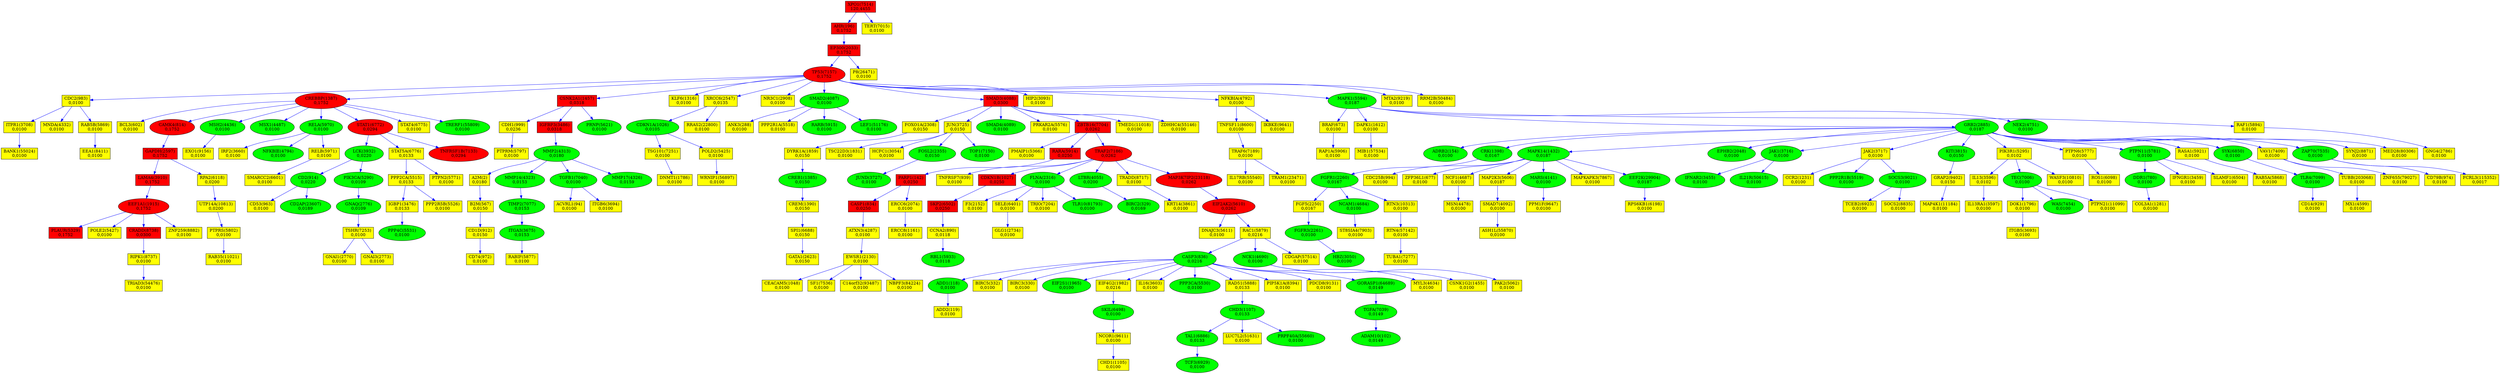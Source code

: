 digraph tmp_ans1 {
N_0 [shape = ellipse, style = filled, fillcolor = green, label = "ADD1(118)\n0,0100"];
N_1 [shape = box, style = filled, fillcolor = yellow, label = "ADD2(119)\n0,0100"];
N_2 [shape = box, style = filled, fillcolor = red, label = "PARP1(142)\n0,0250"];
N_3 [shape = ellipse, style = filled, fillcolor = green, label = "ADRB2(154)\n0,0100"];
N_4 [shape = box, style = filled, fillcolor = red, label = "AHR(196)\n0,1752"];
N_5 [shape = box, style = filled, fillcolor = yellow, label = "A2M(2)\n0,0180"];
N_6 [shape = box, style = filled, fillcolor = yellow, label = "ACVRL1(94)\n0,0100"];
N_7 [shape = box, style = filled, fillcolor = yellow, label = "BIRC5(332)\n0,0100"];
N_8 [shape = ellipse, style = filled, fillcolor = green, label = "ADAM10(102)\n0,0149"];
N_9 [shape = box, style = filled, fillcolor = yellow, label = "B2M(567)\n0,0150"];
N_10 [shape = box, style = filled, fillcolor = yellow, label = "BRAF(673)\n0,0100"];
N_11 [shape = ellipse, style = filled, fillcolor = green, label = "DDR1(780)\n0,0100"];
N_12 [shape = box, style = filled, fillcolor = red, label = "CASP1(834)\n0,0250"];
N_13 [shape = ellipse, style = filled, fillcolor = green, label = "CASP3(836)\n0,0216"];
N_14 [shape = box, style = filled, fillcolor = yellow, label = "BIRC3(330)\n0,0100"];
N_15 [shape = ellipse, style = filled, fillcolor = green, label = "BIRC2(329)\n0,0169"];
N_16 [shape = ellipse, style = filled, fillcolor = green, label = "CD2(914)\n0,0220"];
N_17 [shape = box, style = filled, fillcolor = yellow, label = "TNFRSF7(939)\n0,0100"];
N_18 [shape = box, style = filled, fillcolor = yellow, label = "CD74(972)\n0,0100"];
N_19 [shape = box, style = filled, fillcolor = yellow, label = "CD1D(912)\n0,0150"];
N_20 [shape = box, style = filled, fillcolor = yellow, label = "CCNA2(890)\n0,0118"];
N_21 [shape = box, style = filled, fillcolor = yellow, label = "CDC2(983)\n0,0100"];
N_22 [shape = box, style = filled, fillcolor = yellow, label = "CDH1(999)\n0,0236"];
N_23 [shape = ellipse, style = filled, fillcolor = green, label = "CDKN1A(1026)\n0,0105"];
N_24 [shape = ellipse, style = filled, fillcolor = green, label = "CHD3(1107)\n0,0133"];
N_25 [shape = box, style = filled, fillcolor = yellow, label = "CDC25B(994)\n0,0100"];
N_26 [shape = box, style = filled, fillcolor = red, label = "CDKN1B(1027)\n0,0250"];
N_27 [shape = box, style = filled, fillcolor = yellow, label = "CCR2(1231)\n0,0100"];
N_28 [shape = box, style = filled, fillcolor = yellow, label = "BCL3(602)\n0,0100"];
N_29 [shape = ellipse, style = filled, fillcolor = green, label = "CREB1(1385)\n0,0150"];
N_30 [shape = ellipse, style = filled, fillcolor = red, label = "CREBBP(1387)\n0,1752"];
N_31 [shape = ellipse, style = filled, fillcolor = red, label = "CAMK4(814)\n0,1752"];
N_32 [shape = box, style = filled, fillcolor = yellow, label = "CREM(1390)\n0,0150"];
N_33 [shape = ellipse, style = filled, fillcolor = green, label = "CRK(1398)\n0,0167"];
N_34 [shape = box, style = filled, fillcolor = yellow, label = "ZFP36L1(677)\n0,0100"];
N_35 [shape = box, style = filled, fillcolor = red, label = "CSNK2A1(1457)\n0,0318"];
N_36 [shape = ellipse, style = filled, fillcolor = green, label = "MAPK14(1432)\n0,0187"];
N_37 [shape = box, style = filled, fillcolor = yellow, label = "CD14(929)\n0,0100"];
N_38 [shape = box, style = filled, fillcolor = yellow, label = "DAPK1(1612)\n0,0100"];
N_39 [shape = box, style = filled, fillcolor = yellow, label = "ERCC8(1161)\n0,0100"];
N_40 [shape = box, style = filled, fillcolor = yellow, label = "DNMT1(1786)\n0,0100"];
N_41 [shape = box, style = filled, fillcolor = yellow, label = "TSC22D3(1831)\n0,0100"];
N_42 [shape = ellipse, style = filled, fillcolor = red, label = "EEF1A1(1915)\n0,1752"];
N_43 [shape = box, style = filled, fillcolor = yellow, label = "KLF6(1316)\n0,0100"];
N_44 [shape = ellipse, style = filled, fillcolor = green, label = "EIF2S1(1965)\n0,0100"];
N_45 [shape = box, style = filled, fillcolor = yellow, label = "EIF4G2(1982)\n0,0216"];
N_46 [shape = box, style = filled, fillcolor = red, label = "EP300(2033)\n0,1752"];
N_47 [shape = ellipse, style = filled, fillcolor = green, label = "EPHB2(2048)\n0,0100"];
N_48 [shape = box, style = filled, fillcolor = yellow, label = "CEACAM5(1048)\n0,0100"];
N_49 [shape = box, style = filled, fillcolor = yellow, label = "EWSR1(2130)\n0,0100"];
N_50 [shape = box, style = filled, fillcolor = yellow, label = "F3(2152)\n0,0100"];
N_51 [shape = box, style = filled, fillcolor = yellow, label = "DOK1(1796)\n0,0100"];
N_52 [shape = box, style = filled, fillcolor = yellow, label = "COL3A1(1281)\n0,0100"];
N_53 [shape = ellipse, style = filled, fillcolor = green, label = "FGFR1(2260)\n0,0167"];
N_54 [shape = box, style = filled, fillcolor = yellow, label = "FGF5(2250)\n0,0167"];
N_55 [shape = ellipse, style = filled, fillcolor = green, label = "FGFR3(2261)\n0,0100"];
N_56 [shape = box, style = filled, fillcolor = yellow, label = "DYRK1A(1859)\n0,0150"];
N_57 [shape = ellipse, style = filled, fillcolor = green, label = "FLNA(2316)\n0,0100"];
N_58 [shape = box, style = filled, fillcolor = yellow, label = "CD79B(974)\n0,0100"];
N_59 [shape = box, style = filled, fillcolor = yellow, label = "FOXO1A(2308)\n0,0150"];
N_60 [shape = box, style = filled, fillcolor = red, label = "GAPDH(2597)\n0,1752"];
N_61 [shape = box, style = filled, fillcolor = yellow, label = "XRCC6(2547)\n0,0135"];
N_62 [shape = box, style = filled, fillcolor = yellow, label = "CD53(963)\n0,0100"];
N_63 [shape = box, style = filled, fillcolor = yellow, label = "GNAI1(2770)\n0,0100"];
N_64 [shape = box, style = filled, fillcolor = yellow, label = "GNAI3(2773)\n0,0100"];
N_65 [shape = ellipse, style = filled, fillcolor = green, label = "GNAQ(2776)\n0,0109"];
N_66 [shape = ellipse, style = filled, fillcolor = green, label = "GRB2(2885)\n0,0187"];
N_67 [shape = box, style = filled, fillcolor = yellow, label = "NR3C1(2908)\n0,0100"];
N_68 [shape = box, style = filled, fillcolor = yellow, label = "ERCC6(2074)\n0,0100"];
N_69 [shape = ellipse, style = filled, fillcolor = green, label = "HBZ(3050)\n0,0100"];
N_70 [shape = box, style = filled, fillcolor = yellow, label = "HCFC1(3054)\n0,0100"];
N_71 [shape = box, style = filled, fillcolor = yellow, label = "CHD1(1105)\n0,0100"];
N_72 [shape = ellipse, style = filled, fillcolor = green, label = "IFNAR2(3455)\n0,0100"];
N_73 [shape = box, style = filled, fillcolor = yellow, label = "IFNGR1(3459)\n0,0100"];
N_74 [shape = box, style = filled, fillcolor = yellow, label = "IL13(3596)\n0,0102"];
N_75 [shape = box, style = filled, fillcolor = yellow, label = "IL16(3603)\n0,0100"];
N_76 [shape = ellipse, style = filled, fillcolor = green, label = "ITGA3(3675)\n0,0153"];
N_77 [shape = box, style = filled, fillcolor = yellow, label = "ITGB5(3693)\n0,0100"];
N_78 [shape = box, style = filled, fillcolor = yellow, label = "ITPR1(3708)\n0,0100"];
N_79 [shape = ellipse, style = filled, fillcolor = green, label = "JAK1(3716)\n0,0100"];
N_80 [shape = box, style = filled, fillcolor = yellow, label = "JAK2(3717)\n0,0100"];
N_81 [shape = box, style = filled, fillcolor = yellow, label = "JUN(3725)\n0,0150"];
N_82 [shape = ellipse, style = filled, fillcolor = green, label = "FOSL2(2355)\n0,0150"];
N_83 [shape = box, style = filled, fillcolor = yellow, label = "ANK3(288)\n0,0100"];
N_84 [shape = ellipse, style = filled, fillcolor = green, label = "KIT(3815)\n0,0150"];
N_85 [shape = box, style = filled, fillcolor = red, label = "IGFBP3(3486)\n0,0318"];
N_86 [shape = ellipse, style = filled, fillcolor = green, label = "LCK(3932)\n0,0220"];
N_87 [shape = box, style = filled, fillcolor = yellow, label = "GATA1(2623)\n0,0150"];
N_88 [shape = ellipse, style = filled, fillcolor = green, label = "LTBR(4055)\n0,0200"];
N_89 [shape = ellipse, style = filled, fillcolor = green, label = "SMAD2(4087)\n0,0100"];
N_90 [shape = ellipse, style = filled, fillcolor = green, label = "JUND(3727)\n0,0100"];
N_91 [shape = box, style = filled, fillcolor = red, label = "SMAD3(4088)\n0,0300"];
N_92 [shape = ellipse, style = filled, fillcolor = green, label = "SMAD4(4089)\n0,0100"];
N_93 [shape = box, style = filled, fillcolor = yellow, label = "SMAD7(4092)\n0,0100"];
N_94 [shape = box, style = filled, fillcolor = yellow, label = "IGBP1(3476)\n0,0133"];
N_95 [shape = ellipse, style = filled, fillcolor = green, label = "MMP2(4313)\n0,0180"];
N_96 [shape = ellipse, style = filled, fillcolor = green, label = "MSH2(4436)\n0,0100"];
N_97 [shape = box, style = filled, fillcolor = yellow, label = "MSN(4478)\n0,0100"];
N_98 [shape = ellipse, style = filled, fillcolor = green, label = "MSX1(4487)\n0,0100"];
N_99 [shape = box, style = filled, fillcolor = yellow, label = "MX1(4599)\n0,0100"];
N_100 [shape = ellipse, style = filled, fillcolor = green, label = "NCAM1(4684)\n0,0100"];
N_101 [shape = box, style = filled, fillcolor = yellow, label = "NCF1(4687)\n0,0100"];
N_102 [shape = box, style = filled, fillcolor = yellow, label = "CSNK1G2(1455)\n0,0100"];
N_103 [shape = box, style = filled, fillcolor = yellow, label = "HIP2(3093)\n0,0100"];
N_104 [shape = ellipse, style = filled, fillcolor = green, label = "NCK1(4690)\n0,0100"];
N_105 [shape = ellipse, style = filled, fillcolor = green, label = "NEK2(4751)\n0,0100"];
N_106 [shape = box, style = filled, fillcolor = yellow, label = "IRF2(3660)\n0,0100"];
N_107 [shape = box, style = filled, fillcolor = yellow, label = "GLG1(2734)\n0,0100"];
N_108 [shape = box, style = filled, fillcolor = yellow, label = "NFKBIA(4792)\n0,0100"];
N_109 [shape = box, style = filled, fillcolor = yellow, label = "PAK2(5062)\n0,0100"];
N_110 [shape = box, style = filled, fillcolor = yellow, label = "PIK3R1(5295)\n0,0102"];
N_111 [shape = ellipse, style = filled, fillcolor = green, label = "PIK3CA(5290)\n0,0109"];
N_112 [shape = box, style = filled, fillcolor = yellow, label = "KRT14(3861)\n0,0100"];
N_113 [shape = box, style = filled, fillcolor = yellow, label = "PMAIP1(5366)\n0,0100"];
N_114 [shape = box, style = filled, fillcolor = yellow, label = "PPP2CA(5515)\n0,0133"];
N_115 [shape = ellipse, style = filled, fillcolor = green, label = "PPP2R1B(5519)\n0,0100"];
N_116 [shape = box, style = filled, fillcolor = yellow, label = "PPP2R1A(5518)\n0,0100"];
N_117 [shape = ellipse, style = filled, fillcolor = green, label = "PPP3CA(5530)\n0,0100"];
N_118 [shape = ellipse, style = filled, fillcolor = green, label = "NFKBIE(4794)\n0,0100"];
N_119 [shape = box, style = filled, fillcolor = yellow, label = "PRKAR2A(5576)\n0,0100"];
N_120 [shape = ellipse, style = filled, fillcolor = green, label = "MAPK1(5594)\n0,0187"];
N_121 [shape = ellipse, style = filled, fillcolor = red, label = "EIF2AK2(5610)\n0,0262"];
N_122 [shape = box, style = filled, fillcolor = yellow, label = "DNAJC3(5611)\n0,0100"];
N_123 [shape = ellipse, style = filled, fillcolor = green, label = "PRNP(5621)\n0,0100"];
N_124 [shape = box, style = filled, fillcolor = yellow, label = "ATXN3(4287)\n0,0100"];
N_125 [shape = box, style = filled, fillcolor = red, label = "LAMA4(3910)\n0,1752"];
N_126 [shape = box, style = filled, fillcolor = yellow, label = "PTPN6(5777)\n0,0100"];
N_127 [shape = box, style = filled, fillcolor = yellow, label = "PTPRM(5797)\n0,0100"];
N_128 [shape = ellipse, style = filled, fillcolor = green, label = "PTPN11(5781)\n0,0100"];
N_129 [shape = box, style = filled, fillcolor = yellow, label = "RAB5A(5868)\n0,0100"];
N_130 [shape = box, style = filled, fillcolor = yellow, label = "RAC1(5879)\n0,0216"];
N_131 [shape = box, style = filled, fillcolor = yellow, label = "RAD51(5888)\n0,0133"];
N_132 [shape = box, style = filled, fillcolor = yellow, label = "RAF1(5894)\n0,0100"];
N_133 [shape = box, style = filled, fillcolor = yellow, label = "GNG4(2786)\n0,0100"];
N_134 [shape = box, style = filled, fillcolor = yellow, label = "RAP1A(5906)\n0,0100"];
N_135 [shape = box, style = filled, fillcolor = yellow, label = "RASA1(5921)\n0,0100"];
N_136 [shape = box, style = filled, fillcolor = yellow, label = "MNDA(4332)\n0,0100"];
N_137 [shape = box, style = filled, fillcolor = red, label = "RARA(5914)\n0,0250"];
N_138 [shape = ellipse, style = filled, fillcolor = green, label = "RBL1(5933)\n0,0118"];
N_139 [shape = ellipse, style = filled, fillcolor = green, label = "PPP4C(5531)\n0,0100"];
N_140 [shape = ellipse, style = filled, fillcolor = green, label = "RELA(5970)\n0,0100"];
N_141 [shape = box, style = filled, fillcolor = yellow, label = "RELB(5971)\n0,0100"];
N_142 [shape = box, style = filled, fillcolor = yellow, label = "RPA2(6118)\n0,0200"];
N_143 [shape = ellipse, style = filled, fillcolor = green, label = "RARB(5915)\n0,0100"];
N_144 [shape = box, style = filled, fillcolor = yellow, label = "MAP2K3(5606)\n0,0187"];
N_145 [shape = ellipse, style = filled, fillcolor = green, label = "MMP14(4323)\n0,0153"];
N_146 [shape = box, style = filled, fillcolor = yellow, label = "SELE(6401)\n0,0100"];
N_147 [shape = box, style = filled, fillcolor = yellow, label = "PTPN2(5771)\n0,0100"];
N_148 [shape = ellipse, style = filled, fillcolor = green, label = "SKIL(6498)\n0,0100"];
N_149 [shape = box, style = filled, fillcolor = yellow, label = "SLAMF1(6504)\n0,0100"];
N_150 [shape = box, style = filled, fillcolor = yellow, label = "SPI1(6688)\n0,0150"];
N_151 [shape = ellipse, style = filled, fillcolor = red, label = "STAT1(6772)\n0,0294"];
N_152 [shape = box, style = filled, fillcolor = yellow, label = "STAT5A(6776)\n0,0133"];
N_153 [shape = box, style = filled, fillcolor = yellow, label = "RPS6KB1(6198)\n0,0100"];
N_154 [shape = box, style = filled, fillcolor = red, label = "PLAUR(5329)\n0,1752"];
N_155 [shape = ellipse, style = filled, fillcolor = green, label = "SYK(6850)\n0,0100"];
N_156 [shape = box, style = filled, fillcolor = yellow, label = "TCEB2(6923)\n0,0100"];
N_157 [shape = ellipse, style = filled, fillcolor = green, label = "TCF3(6929)\n0,0100"];
N_158 [shape = ellipse, style = filled, fillcolor = green, label = "TAL1(6886)\n0,0133"];
N_159 [shape = box, style = filled, fillcolor = red, label = "SKP2(6502)\n0,0250"];
N_160 [shape = ellipse, style = filled, fillcolor = green, label = "TEC(7006)\n0,0100"];
N_161 [shape = box, style = filled, fillcolor = yellow, label = "TERT(7015)\n0,0100"];
N_162 [shape = box, style = filled, fillcolor = yellow, label = "RAB5B(5869)\n0,0100"];
N_163 [shape = ellipse, style = filled, fillcolor = green, label = "TGFA(7039)\n0,0149"];
N_164 [shape = box, style = filled, fillcolor = yellow, label = "ITGB6(3694)\n0,0100"];
N_165 [shape = ellipse, style = filled, fillcolor = green, label = "TGFB1(7040)\n0,0100"];
N_166 [shape = box, style = filled, fillcolor = yellow, label = "POLE2(5427)\n0,0100"];
N_167 [shape = ellipse, style = filled, fillcolor = green, label = "TLR4(7099)\n0,0100"];
N_168 [shape = ellipse, style = filled, fillcolor = green, label = "TOP1(7150)\n0,0100"];
N_169 [shape = ellipse, style = filled, fillcolor = red, label = "TP53(7157)\n0,1752"];
N_170 [shape = ellipse, style = filled, fillcolor = red, label = "TNFRSF1B(7133)\n0,0294"];
N_171 [shape = ellipse, style = filled, fillcolor = red, label = "TRAF2(7186)\n0,0262"];
N_172 [shape = box, style = filled, fillcolor = yellow, label = "TRAF6(7189)\n0,0100"];
N_173 [shape = box, style = filled, fillcolor = yellow, label = "TSHR(7253)\n0,0100"];
N_174 [shape = box, style = filled, fillcolor = yellow, label = "TSG101(7251)\n0,0100"];
N_175 [shape = box, style = filled, fillcolor = yellow, label = "TUBA1(7277)\n0,0100"];
N_176 [shape = ellipse, style = filled, fillcolor = green, label = "WAS(7454)\n0,0100"];
N_177 [shape = box, style = filled, fillcolor = yellow, label = "POLD2(5425)\n0,0100"];
N_178 [shape = box, style = filled, fillcolor = red, label = "XPO1(7514)\n120,4455"];
N_179 [shape = box, style = filled, fillcolor = yellow, label = "VAV1(7409)\n0,0100"];
N_180 [shape = ellipse, style = filled, fillcolor = green, label = "ZAP70(7535)\n0,0100"];
N_181 [shape = box, style = filled, fillcolor = red, label = "ZBTB16(7704)\n0,0262"];
N_182 [shape = box, style = filled, fillcolor = yellow, label = "ST8SIA4(7903)\n0,0100"];
N_183 [shape = ellipse, style = filled, fillcolor = green, label = "MARS(4141)\n0,0100"];
N_184 [shape = box, style = filled, fillcolor = yellow, label = "SF1(7536)\n0,0100"];
N_185 [shape = box, style = filled, fillcolor = yellow, label = "EEA1(8411)\n0,0100"];
N_186 [shape = box, style = filled, fillcolor = yellow, label = "PTPRS(5802)\n0,0100"];
N_187 [shape = box, style = filled, fillcolor = yellow, label = "TNFSF11(8600)\n0,0100"];
N_188 [shape = box, style = filled, fillcolor = yellow, label = "PIP5K1A(8394)\n0,0100"];
N_189 [shape = box, style = filled, fillcolor = yellow, label = "TRADD(8717)\n0,0100"];
N_190 [shape = box, style = filled, fillcolor = yellow, label = "RIPK1(8737)\n0,0100"];
N_191 [shape = box, style = filled, fillcolor = yellow, label = "SYNJ2(8871)\n0,0100"];
N_192 [shape = box, style = filled, fillcolor = yellow, label = "SOCS2(8835)\n0,0100"];
N_193 [shape = box, style = filled, fillcolor = yellow, label = "SMARCC2(6601)\n0,0100"];
N_194 [shape = box, style = filled, fillcolor = yellow, label = "STAT4(6775)\n0,0100"];
N_195 [shape = box, style = filled, fillcolor = yellow, label = "NCOR1(9611)\n0,0100"];
N_196 [shape = box, style = filled, fillcolor = yellow, label = "PPM1F(9647)\n0,0100"];
N_197 [shape = box, style = filled, fillcolor = yellow, label = "GRAP2(9402)\n0,0150"];
N_198 [shape = box, style = filled, fillcolor = yellow, label = "PDCD8(9131)\n0,0100"];
N_199 [shape = box, style = filled, fillcolor = yellow, label = "IKBKE(9641)\n0,0100"];
N_200 [shape = box, style = filled, fillcolor = yellow, label = "RTN3(10313)\n0,0100"];
N_201 [shape = box, style = filled, fillcolor = yellow, label = "ROS1(6098)\n0,0100"];
N_202 [shape = box, style = filled, fillcolor = yellow, label = "RABIF(5877)\n0,0100"];
N_203 [shape = box, style = filled, fillcolor = yellow, label = "UTP14A(10813)\n0,0200"];
N_204 [shape = box, style = filled, fillcolor = red, label = "CRADD(8738)\n0,0300"];
N_205 [shape = box, style = filled, fillcolor = yellow, label = "MAP4K1(11184)\n0,0100"];
N_206 [shape = box, style = filled, fillcolor = yellow, label = "MTA2(9219)\n0,0100"];
N_207 [shape = ellipse, style = filled, fillcolor = green, label = "CD2AP(23607)\n0,0189"];
N_208 [shape = box, style = filled, fillcolor = yellow, label = "MAPKAPK3(7867)\n0,0100"];
N_209 [shape = ellipse, style = filled, fillcolor = green, label = "LEF1(51176)\n0,0100"];
N_210 [shape = box, style = filled, fillcolor = yellow, label = "LUC7L2(51631)\n0,0100"];
N_211 [shape = box, style = filled, fillcolor = yellow, label = "TRIAD3(54476)\n0,0100"];
N_212 [shape = box, style = filled, fillcolor = yellow, label = "RRAS2(22800)\n0,0100"];
N_213 [shape = ellipse, style = filled, fillcolor = green, label = "PRPF40A(55660)\n0,0100"];
N_214 [shape = box, style = filled, fillcolor = yellow, label = "ZNF259(8882)\n0,0100"];
N_215 [shape = box, style = filled, fillcolor = yellow, label = "WRNIP1(56897)\n0,0100"];
N_216 [shape = ellipse, style = filled, fillcolor = green, label = "IL21R(50615)\n0,0100"];
N_217 [shape = ellipse, style = filled, fillcolor = green, label = "GORASP1(64689)\n0,0149"];
N_218 [shape = box, style = filled, fillcolor = yellow, label = "IL17RB(55540)\n0,0100"];
N_219 [shape = box, style = filled, fillcolor = yellow, label = "RTN4(57142)\n0,0100"];
N_220 [shape = box, style = filled, fillcolor = yellow, label = "RAB35(11021)\n0,0100"];
N_221 [shape = box, style = filled, fillcolor = yellow, label = "MED28(80306)\n0,0100"];
N_222 [shape = box, style = filled, fillcolor = yellow, label = "C14orf32(93487)\n0,0100"];
N_223 [shape = box, style = filled, fillcolor = yellow, label = "TRAM1(23471)\n0,0100"];
N_224 [shape = box, style = filled, fillcolor = yellow, label = "NBPF3(84224)\n0,0100"];
N_225 [shape = box, style = filled, fillcolor = yellow, label = "WASF3(10810)\n0,0100"];
N_226 [shape = box, style = filled, fillcolor = yellow, label = "TUBB(203068)\n0,0100"];
N_227 [shape = ellipse, style = filled, fillcolor = red, label = "MAP3K7IP2(23118)\n0,0262"];
N_228 [shape = box, style = filled, fillcolor = yellow, label = "TRIO(7204)\n0,0100"];
N_229 [shape = box, style = filled, fillcolor = yellow, label = "PTPN21(11099)\n0,0100"];
N_230 [shape = box, style = filled, fillcolor = yellow, label = "MYL3(4634)\n0,0100"];
N_231 [shape = ellipse, style = filled, fillcolor = green, label = "TLR10(81793)\n0,0100"];
N_232 [shape = box, style = filled, fillcolor = yellow, label = "ZNF655(79027)\n0,0100"];
N_233 [shape = ellipse, style = filled, fillcolor = green, label = "TRERF1(55809)\n0,0100"];
N_234 [shape = ellipse, style = filled, fillcolor = green, label = "SOCS3(9021)\n0,0100"];
N_235 [shape = ellipse, style = filled, fillcolor = green, label = "EEF2K(29904)\n0,0187"];
N_236 [shape = box, style = filled, fillcolor = yellow, label = "CDGAP(57514)\n0,0100"];
N_237 [shape = box, style = filled, fillcolor = yellow, label = "MIB1(57534)\n0,0100"];
N_238 [shape = box, style = filled, fillcolor = yellow, label = "IL13RA1(3597)\n0,0100"];
N_239 [shape = box, style = filled, fillcolor = yellow, label = "P8(26471)\n0,0100"];
N_240 [shape = ellipse, style = filled, fillcolor = green, label = "TIMP2(7077)\n0,0153"];
N_241 [shape = box, style = filled, fillcolor = yellow, label = "BANK1(55024)\n0,0100"];
N_242 [shape = ellipse, style = filled, fillcolor = green, label = "MMP17(4326)\n0,0159"];
N_243 [shape = box, style = filled, fillcolor = yellow, label = "TMED1(11018)\n0,0100"];
N_244 [shape = box, style = filled, fillcolor = yellow, label = "ZDHHC4(55146)\n0,0100"];
N_245 [shape = box, style = filled, fillcolor = yellow, label = "ASH1L(55870)\n0,0100"];
N_246 [shape = box, style = filled, fillcolor = yellow, label = "EXO1(9156)\n0,0100"];
N_247 [shape = box, style = filled, fillcolor = yellow, label = "PPP2R5B(5526)\n0,0100"];
N_248 [shape = box, style = filled, fillcolor = yellow, label = "RRM2B(50484)\n0,0100"];
N_249 [shape = box, style = filled, fillcolor = yellow, label = "FCRL3(115352)\n0,0017"];
N_0 -> N_1 [ color = blue ];
N_5 -> N_9 [ color = blue ];
N_2 -> N_12 [ color = blue ];
N_13 -> N_0 [ color = blue ];
N_13 -> N_7 [ color = blue ];
N_13 -> N_14 [ color = blue ];
N_9 -> N_19 [ color = blue ];
N_19 -> N_18 [ color = blue ];
N_30 -> N_28 [ color = blue ];
N_30 -> N_31 [ color = blue ];
N_29 -> N_32 [ color = blue ];
N_35 -> N_22 [ color = blue ];
N_36 -> N_25 [ color = blue ];
N_36 -> N_34 [ color = blue ];
N_13 -> N_44 [ color = blue ];
N_13 -> N_45 [ color = blue ];
N_4 -> N_46 [ color = blue ];
N_49 -> N_48 [ color = blue ];
N_11 -> N_52 [ color = blue ];
N_33 -> N_53 [ color = blue ];
N_53 -> N_54 [ color = blue ];
N_54 -> N_55 [ color = blue ];
N_56 -> N_29 [ color = blue ];
N_57 -> N_50 [ color = blue ];
N_59 -> N_56 [ color = blue ];
N_31 -> N_60 [ color = blue ];
N_61 -> N_23 [ color = blue ];
N_16 -> N_62 [ color = blue ];
N_66 -> N_3 [ color = blue ];
N_66 -> N_33 [ color = blue ];
N_66 -> N_36 [ color = blue ];
N_66 -> N_47 [ color = blue ];
N_2 -> N_68 [ color = blue ];
N_68 -> N_39 [ color = blue ];
N_55 -> N_69 [ color = blue ];
N_13 -> N_75 [ color = blue ];
N_51 -> N_77 [ color = blue ];
N_21 -> N_78 [ color = blue ];
N_66 -> N_79 [ color = blue ];
N_79 -> N_72 [ color = blue ];
N_80 -> N_27 [ color = blue ];
N_66 -> N_80 [ color = blue ];
N_81 -> N_41 [ color = blue ];
N_81 -> N_70 [ color = blue ];
N_81 -> N_82 [ color = blue ];
N_66 -> N_84 [ color = blue ];
N_35 -> N_85 [ color = blue ];
N_86 -> N_16 [ color = blue ];
N_88 -> N_15 [ color = blue ];
N_89 -> N_83 [ color = blue ];
N_82 -> N_90 [ color = blue ];
N_91 -> N_59 [ color = blue ];
N_91 -> N_81 [ color = blue ];
N_91 -> N_92 [ color = blue ];
N_95 -> N_5 [ color = blue ];
N_85 -> N_95 [ color = blue ];
N_30 -> N_96 [ color = blue ];
N_30 -> N_98 [ color = blue ];
N_53 -> N_100 [ color = blue ];
N_36 -> N_101 [ color = blue ];
N_101 -> N_97 [ color = blue ];
N_104 -> N_102 [ color = blue ];
N_104 -> N_109 [ color = blue ];
N_66 -> N_110 [ color = blue ];
N_110 -> N_74 [ color = blue ];
N_111 -> N_65 [ color = blue ];
N_86 -> N_111 [ color = blue ];
N_114 -> N_94 [ color = blue ];
N_80 -> N_115 [ color = blue ];
N_89 -> N_116 [ color = blue ];
N_13 -> N_117 [ color = blue ];
N_91 -> N_119 [ color = blue ];
N_120 -> N_10 [ color = blue ];
N_120 -> N_38 [ color = blue ];
N_120 -> N_66 [ color = blue ];
N_120 -> N_105 [ color = blue ];
N_121 -> N_122 [ color = blue ];
N_35 -> N_123 [ color = blue ];
N_12 -> N_124 [ color = blue ];
N_124 -> N_49 [ color = blue ];
N_125 -> N_42 [ color = blue ];
N_60 -> N_125 [ color = blue ];
N_66 -> N_126 [ color = blue ];
N_22 -> N_127 [ color = blue ];
N_128 -> N_11 [ color = blue ];
N_66 -> N_128 [ color = blue ];
N_128 -> N_73 [ color = blue ];
N_130 -> N_13 [ color = blue ];
N_130 -> N_104 [ color = blue ];
N_121 -> N_130 [ color = blue ];
N_13 -> N_131 [ color = blue ];
N_131 -> N_24 [ color = blue ];
N_120 -> N_132 [ color = blue ];
N_132 -> N_133 [ color = blue ];
N_10 -> N_134 [ color = blue ];
N_66 -> N_135 [ color = blue ];
N_135 -> N_129 [ color = blue ];
N_21 -> N_136 [ color = blue ];
N_137 -> N_2 [ color = blue ];
N_20 -> N_138 [ color = blue ];
N_94 -> N_139 [ color = blue ];
N_30 -> N_140 [ color = blue ];
N_140 -> N_106 [ color = blue ];
N_140 -> N_118 [ color = blue ];
N_140 -> N_141 [ color = blue ];
N_60 -> N_142 [ color = blue ];
N_89 -> N_143 [ color = blue ];
N_36 -> N_144 [ color = blue ];
N_144 -> N_93 [ color = blue ];
N_95 -> N_145 [ color = blue ];
N_57 -> N_146 [ color = blue ];
N_146 -> N_107 [ color = blue ];
N_45 -> N_148 [ color = blue ];
N_128 -> N_149 [ color = blue ];
N_32 -> N_150 [ color = blue ];
N_150 -> N_87 [ color = blue ];
N_30 -> N_151 [ color = blue ];
N_151 -> N_86 [ color = blue ];
N_152 -> N_114 [ color = blue ];
N_152 -> N_147 [ color = blue ];
N_151 -> N_152 [ color = blue ];
N_42 -> N_154 [ color = blue ];
N_66 -> N_155 [ color = blue ];
N_24 -> N_158 [ color = blue ];
N_158 -> N_157 [ color = blue ];
N_159 -> N_20 [ color = blue ];
N_26 -> N_159 [ color = blue ];
N_160 -> N_51 [ color = blue ];
N_110 -> N_160 [ color = blue ];
N_21 -> N_162 [ color = blue ];
N_163 -> N_8 [ color = blue ];
N_165 -> N_6 [ color = blue ];
N_95 -> N_165 [ color = blue ];
N_165 -> N_164 [ color = blue ];
N_42 -> N_166 [ color = blue ];
N_167 -> N_37 [ color = blue ];
N_155 -> N_167 [ color = blue ];
N_81 -> N_168 [ color = blue ];
N_169 -> N_21 [ color = blue ];
N_169 -> N_30 [ color = blue ];
N_169 -> N_35 [ color = blue ];
N_169 -> N_43 [ color = blue ];
N_46 -> N_169 [ color = blue ];
N_169 -> N_61 [ color = blue ];
N_169 -> N_67 [ color = blue ];
N_169 -> N_89 [ color = blue ];
N_169 -> N_91 [ color = blue ];
N_169 -> N_103 [ color = blue ];
N_169 -> N_108 [ color = blue ];
N_169 -> N_120 [ color = blue ];
N_151 -> N_170 [ color = blue ];
N_171 -> N_17 [ color = blue ];
N_171 -> N_26 [ color = blue ];
N_171 -> N_57 [ color = blue ];
N_171 -> N_88 [ color = blue ];
N_173 -> N_63 [ color = blue ];
N_173 -> N_64 [ color = blue ];
N_65 -> N_173 [ color = blue ];
N_23 -> N_174 [ color = blue ];
N_174 -> N_40 [ color = blue ];
N_160 -> N_176 [ color = blue ];
N_23 -> N_177 [ color = blue ];
N_178 -> N_4 [ color = blue ];
N_178 -> N_161 [ color = blue ];
N_66 -> N_179 [ color = blue ];
N_180 -> N_58 [ color = blue ];
N_66 -> N_180 [ color = blue ];
N_91 -> N_181 [ color = blue ];
N_181 -> N_113 [ color = blue ];
N_181 -> N_137 [ color = blue ];
N_181 -> N_171 [ color = blue ];
N_100 -> N_182 [ color = blue ];
N_36 -> N_183 [ color = blue ];
N_49 -> N_184 [ color = blue ];
N_162 -> N_185 [ color = blue ];
N_108 -> N_187 [ color = blue ];
N_187 -> N_172 [ color = blue ];
N_13 -> N_188 [ color = blue ];
N_189 -> N_112 [ color = blue ];
N_171 -> N_189 [ color = blue ];
N_66 -> N_191 [ color = blue ];
N_141 -> N_193 [ color = blue ];
N_30 -> N_194 [ color = blue ];
N_195 -> N_71 [ color = blue ];
N_148 -> N_195 [ color = blue ];
N_183 -> N_196 [ color = blue ];
N_84 -> N_197 [ color = blue ];
N_13 -> N_198 [ color = blue ];
N_108 -> N_199 [ color = blue ];
N_53 -> N_200 [ color = blue ];
N_126 -> N_201 [ color = blue ];
N_76 -> N_202 [ color = blue ];
N_142 -> N_203 [ color = blue ];
N_203 -> N_186 [ color = blue ];
N_42 -> N_204 [ color = blue ];
N_204 -> N_190 [ color = blue ];
N_197 -> N_205 [ color = blue ];
N_169 -> N_206 [ color = blue ];
N_16 -> N_207 [ color = blue ];
N_36 -> N_208 [ color = blue ];
N_89 -> N_209 [ color = blue ];
N_24 -> N_210 [ color = blue ];
N_190 -> N_211 [ color = blue ];
N_61 -> N_212 [ color = blue ];
N_24 -> N_213 [ color = blue ];
N_42 -> N_214 [ color = blue ];
N_177 -> N_215 [ color = blue ];
N_79 -> N_216 [ color = blue ];
N_13 -> N_217 [ color = blue ];
N_217 -> N_163 [ color = blue ];
N_172 -> N_218 [ color = blue ];
N_219 -> N_175 [ color = blue ];
N_200 -> N_219 [ color = blue ];
N_186 -> N_220 [ color = blue ];
N_66 -> N_221 [ color = blue ];
N_49 -> N_222 [ color = blue ];
N_172 -> N_223 [ color = blue ];
N_49 -> N_224 [ color = blue ];
N_110 -> N_225 [ color = blue ];
N_226 -> N_99 [ color = blue ];
N_179 -> N_226 [ color = blue ];
N_227 -> N_121 [ color = blue ];
N_171 -> N_227 [ color = blue ];
N_57 -> N_228 [ color = blue ];
N_160 -> N_229 [ color = blue ];
N_13 -> N_230 [ color = blue ];
N_57 -> N_231 [ color = blue ];
N_179 -> N_232 [ color = blue ];
N_30 -> N_233 [ color = blue ];
N_80 -> N_234 [ color = blue ];
N_234 -> N_156 [ color = blue ];
N_234 -> N_192 [ color = blue ];
N_36 -> N_235 [ color = blue ];
N_235 -> N_153 [ color = blue ];
N_130 -> N_236 [ color = blue ];
N_38 -> N_237 [ color = blue ];
N_74 -> N_238 [ color = blue ];
N_46 -> N_239 [ color = blue ];
N_240 -> N_76 [ color = blue ];
N_145 -> N_240 [ color = blue ];
N_78 -> N_241 [ color = blue ];
N_95 -> N_242 [ color = blue ];
N_91 -> N_243 [ color = blue ];
N_91 -> N_244 [ color = blue ];
N_93 -> N_245 [ color = blue ];
N_96 -> N_246 [ color = blue ];
N_114 -> N_247 [ color = blue ];
N_169 -> N_248 [ color = blue ];
N_180 -> N_249 [ color = blue ];
}
